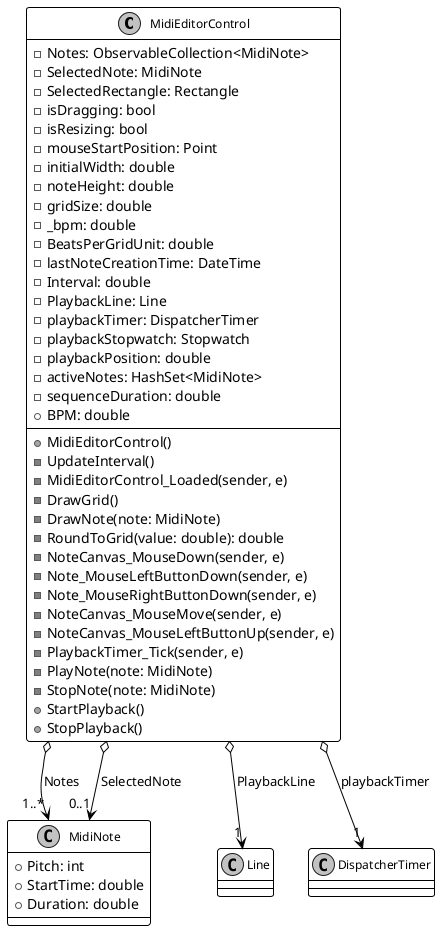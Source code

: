 @startuml ClassDiagramMidiEditor

skinparam monochrome true
skinparam shadowing false
skinparam classFontSize 12
skinparam classFontName Arial
skinparam classBorderThickness 1
skinparam classBackgroundColor none
skinparam classBorderColor black
skinparam ArrowColor black

class MidiEditorControl {
  -Notes: ObservableCollection<MidiNote>
  -SelectedNote: MidiNote
  -SelectedRectangle: Rectangle
  -isDragging: bool
  -isResizing: bool
  -mouseStartPosition: Point
  -initialWidth: double
  -noteHeight: double
  -gridSize: double
  -_bpm: double
  -BeatsPerGridUnit: double
  -lastNoteCreationTime: DateTime
  -Interval: double
  -PlaybackLine: Line
  -playbackTimer: DispatcherTimer
  -playbackStopwatch: Stopwatch
  -playbackPosition: double
  -activeNotes: HashSet<MidiNote>
  -sequenceDuration: double
  +BPM: double
  +MidiEditorControl()
  -UpdateInterval()
  -MidiEditorControl_Loaded(sender, e)
  -DrawGrid()
  -DrawNote(note: MidiNote)
  -RoundToGrid(value: double): double
  -NoteCanvas_MouseDown(sender, e)
  -Note_MouseLeftButtonDown(sender, e)
  -Note_MouseRightButtonDown(sender, e)
  -NoteCanvas_MouseMove(sender, e)
  -NoteCanvas_MouseLeftButtonUp(sender, e)
  -PlaybackTimer_Tick(sender, e)
  -PlayNote(note: MidiNote)
  -StopNote(note: MidiNote)
  +StartPlayback()
  +StopPlayback()
}

class MidiNote {
  +Pitch: int
  +StartTime: double
  +Duration: double
}

MidiEditorControl o--> "1..*" MidiNote : Notes
MidiEditorControl o--> "0..1" MidiNote : SelectedNote
MidiEditorControl o--> "1" Line : PlaybackLine
MidiEditorControl o--> "1" DispatcherTimer : playbackTimer

@enduml